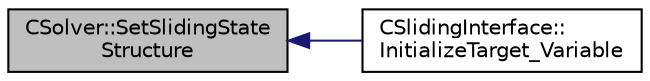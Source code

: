 digraph "CSolver::SetSlidingStateStructure"
{
  edge [fontname="Helvetica",fontsize="10",labelfontname="Helvetica",labelfontsize="10"];
  node [fontname="Helvetica",fontsize="10",shape=record];
  rankdir="LR";
  Node4870 [label="CSolver::SetSlidingState\lStructure",height=0.2,width=0.4,color="black", fillcolor="grey75", style="filled", fontcolor="black"];
  Node4870 -> Node4871 [dir="back",color="midnightblue",fontsize="10",style="solid",fontname="Helvetica"];
  Node4871 [label="CSlidingInterface::\lInitializeTarget_Variable",height=0.2,width=0.4,color="black", fillcolor="white", style="filled",URL="$class_c_sliding_interface.html#a5d41eba4486afec9e8a5047a8a626939",tooltip="A virtual member, initializes the target variable for sliding mesh. "];
}
